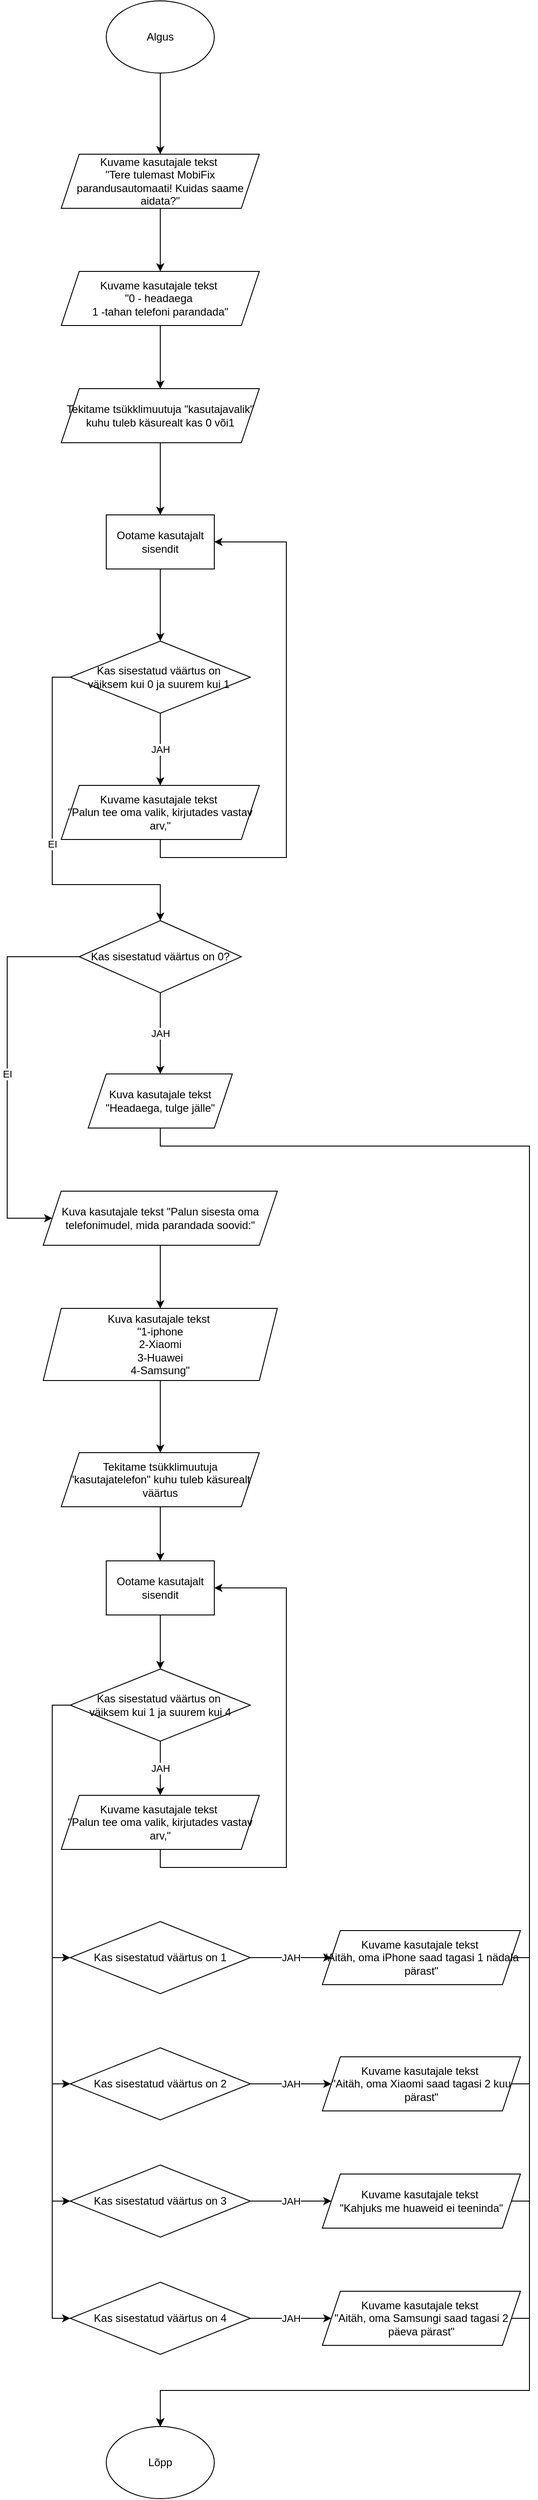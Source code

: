 <mxfile version="28.2.5">
  <diagram name="Leht-1" id="5OV3S7CerOZycXR0E9lL">
    <mxGraphModel dx="1332" dy="902" grid="1" gridSize="10" guides="1" tooltips="1" connect="1" arrows="1" fold="1" page="1" pageScale="1" pageWidth="1100" pageHeight="1700" math="0" shadow="0">
      <root>
        <mxCell id="0" />
        <mxCell id="1" parent="0" />
        <mxCell id="fNvGgida7WoPPl0siBiy-3" value="" style="edgeStyle=orthogonalEdgeStyle;rounded=0;orthogonalLoop=1;jettySize=auto;html=1;" edge="1" parent="1" source="fNvGgida7WoPPl0siBiy-1" target="fNvGgida7WoPPl0siBiy-2">
          <mxGeometry relative="1" as="geometry" />
        </mxCell>
        <mxCell id="fNvGgida7WoPPl0siBiy-1" value="Algus" style="ellipse;whiteSpace=wrap;html=1;" vertex="1" parent="1">
          <mxGeometry x="490" y="220" width="120" height="80" as="geometry" />
        </mxCell>
        <mxCell id="fNvGgida7WoPPl0siBiy-8" value="" style="edgeStyle=orthogonalEdgeStyle;rounded=0;orthogonalLoop=1;jettySize=auto;html=1;" edge="1" parent="1" source="fNvGgida7WoPPl0siBiy-2" target="fNvGgida7WoPPl0siBiy-4">
          <mxGeometry relative="1" as="geometry" />
        </mxCell>
        <mxCell id="fNvGgida7WoPPl0siBiy-2" value="Kuvame kasutajale tekst&amp;nbsp;&lt;div&gt;&quot;Tere tulemast MobiFix parandusautomaati! Kuidas saame aidata?&quot;&lt;/div&gt;" style="shape=parallelogram;perimeter=parallelogramPerimeter;whiteSpace=wrap;html=1;fixedSize=1;" vertex="1" parent="1">
          <mxGeometry x="440" y="390" width="220" height="60" as="geometry" />
        </mxCell>
        <mxCell id="fNvGgida7WoPPl0siBiy-9" value="" style="edgeStyle=orthogonalEdgeStyle;rounded=0;orthogonalLoop=1;jettySize=auto;html=1;" edge="1" parent="1" source="fNvGgida7WoPPl0siBiy-4" target="fNvGgida7WoPPl0siBiy-6">
          <mxGeometry relative="1" as="geometry" />
        </mxCell>
        <mxCell id="fNvGgida7WoPPl0siBiy-4" value="Kuvame kasutajale tekst&amp;nbsp;&lt;div&gt;&quot;0 - headaega&amp;nbsp;&lt;/div&gt;&lt;div&gt;1 -tahan telefoni parandada&quot;&lt;/div&gt;" style="shape=parallelogram;perimeter=parallelogramPerimeter;whiteSpace=wrap;html=1;fixedSize=1;" vertex="1" parent="1">
          <mxGeometry x="440" y="520" width="220" height="60" as="geometry" />
        </mxCell>
        <mxCell id="fNvGgida7WoPPl0siBiy-13" value="" style="edgeStyle=orthogonalEdgeStyle;rounded=0;orthogonalLoop=1;jettySize=auto;html=1;" edge="1" parent="1" source="fNvGgida7WoPPl0siBiy-6" target="fNvGgida7WoPPl0siBiy-12">
          <mxGeometry relative="1" as="geometry" />
        </mxCell>
        <mxCell id="fNvGgida7WoPPl0siBiy-6" value="Tekitame tsükklimuutuja &quot;kasutajavalik&quot; kuhu tuleb käsurealt kas 0 või1" style="shape=parallelogram;perimeter=parallelogramPerimeter;whiteSpace=wrap;html=1;fixedSize=1;" vertex="1" parent="1">
          <mxGeometry x="440" y="650" width="220" height="60" as="geometry" />
        </mxCell>
        <mxCell id="fNvGgida7WoPPl0siBiy-16" value="JAH" style="edgeStyle=orthogonalEdgeStyle;rounded=0;orthogonalLoop=1;jettySize=auto;html=1;" edge="1" parent="1" source="fNvGgida7WoPPl0siBiy-10" target="fNvGgida7WoPPl0siBiy-15">
          <mxGeometry relative="1" as="geometry" />
        </mxCell>
        <mxCell id="fNvGgida7WoPPl0siBiy-19" value="EI" style="edgeStyle=orthogonalEdgeStyle;rounded=0;orthogonalLoop=1;jettySize=auto;html=1;exitX=0;exitY=0.5;exitDx=0;exitDy=0;entryX=0.5;entryY=0;entryDx=0;entryDy=0;" edge="1" parent="1" source="fNvGgida7WoPPl0siBiy-10" target="fNvGgida7WoPPl0siBiy-18">
          <mxGeometry relative="1" as="geometry">
            <Array as="points">
              <mxPoint x="430" y="970" />
              <mxPoint x="430" y="1200" />
              <mxPoint x="550" y="1200" />
            </Array>
          </mxGeometry>
        </mxCell>
        <mxCell id="fNvGgida7WoPPl0siBiy-10" value="Kas sisestatud väärtus on&amp;nbsp;&lt;div&gt;väiksem kui 0 ja suurem kui 1&amp;nbsp;&lt;/div&gt;" style="rhombus;whiteSpace=wrap;html=1;" vertex="1" parent="1">
          <mxGeometry x="450" y="930" width="200" height="80" as="geometry" />
        </mxCell>
        <mxCell id="fNvGgida7WoPPl0siBiy-14" value="" style="edgeStyle=orthogonalEdgeStyle;rounded=0;orthogonalLoop=1;jettySize=auto;html=1;" edge="1" parent="1" source="fNvGgida7WoPPl0siBiy-12" target="fNvGgida7WoPPl0siBiy-10">
          <mxGeometry relative="1" as="geometry" />
        </mxCell>
        <mxCell id="fNvGgida7WoPPl0siBiy-12" value="Ootame kasutajalt sisendit" style="whiteSpace=wrap;html=1;" vertex="1" parent="1">
          <mxGeometry x="490" y="790" width="120" height="60" as="geometry" />
        </mxCell>
        <mxCell id="fNvGgida7WoPPl0siBiy-17" style="edgeStyle=orthogonalEdgeStyle;rounded=0;orthogonalLoop=1;jettySize=auto;html=1;exitX=0.5;exitY=1;exitDx=0;exitDy=0;entryX=1;entryY=0.5;entryDx=0;entryDy=0;" edge="1" parent="1" source="fNvGgida7WoPPl0siBiy-15" target="fNvGgida7WoPPl0siBiy-12">
          <mxGeometry relative="1" as="geometry">
            <Array as="points">
              <mxPoint x="550" y="1170" />
              <mxPoint x="690" y="1170" />
              <mxPoint x="690" y="820" />
            </Array>
          </mxGeometry>
        </mxCell>
        <mxCell id="fNvGgida7WoPPl0siBiy-15" value="Kuvame kasutajale tekst&amp;nbsp;&lt;div&gt;&quot;Palun tee oma valik, kirjutades vastav arv,&quot;&lt;/div&gt;" style="shape=parallelogram;perimeter=parallelogramPerimeter;whiteSpace=wrap;html=1;fixedSize=1;" vertex="1" parent="1">
          <mxGeometry x="440" y="1090" width="220" height="60" as="geometry" />
        </mxCell>
        <mxCell id="fNvGgida7WoPPl0siBiy-21" value="JAH" style="edgeStyle=orthogonalEdgeStyle;rounded=0;orthogonalLoop=1;jettySize=auto;html=1;" edge="1" parent="1" source="fNvGgida7WoPPl0siBiy-18" target="fNvGgida7WoPPl0siBiy-20">
          <mxGeometry relative="1" as="geometry" />
        </mxCell>
        <mxCell id="fNvGgida7WoPPl0siBiy-24" value="EI" style="edgeStyle=orthogonalEdgeStyle;rounded=0;orthogonalLoop=1;jettySize=auto;html=1;exitX=0;exitY=0.5;exitDx=0;exitDy=0;entryX=0;entryY=0.5;entryDx=0;entryDy=0;" edge="1" parent="1" source="fNvGgida7WoPPl0siBiy-18" target="fNvGgida7WoPPl0siBiy-22">
          <mxGeometry relative="1" as="geometry">
            <Array as="points">
              <mxPoint x="380" y="1280" />
              <mxPoint x="380" y="1570" />
            </Array>
          </mxGeometry>
        </mxCell>
        <mxCell id="fNvGgida7WoPPl0siBiy-18" value="Kas sisestatud väärtus on 0?" style="rhombus;whiteSpace=wrap;html=1;" vertex="1" parent="1">
          <mxGeometry x="460" y="1240" width="180" height="80" as="geometry" />
        </mxCell>
        <mxCell id="fNvGgida7WoPPl0siBiy-64" style="edgeStyle=orthogonalEdgeStyle;rounded=0;orthogonalLoop=1;jettySize=auto;html=1;exitX=0.5;exitY=1;exitDx=0;exitDy=0;" edge="1" parent="1" source="fNvGgida7WoPPl0siBiy-20" target="fNvGgida7WoPPl0siBiy-59">
          <mxGeometry relative="1" as="geometry">
            <Array as="points">
              <mxPoint x="550" y="1490" />
              <mxPoint x="960" y="1490" />
              <mxPoint x="960" y="2870" />
              <mxPoint x="550" y="2870" />
            </Array>
          </mxGeometry>
        </mxCell>
        <mxCell id="fNvGgida7WoPPl0siBiy-20" value="Kuva kasutajale tekst &quot;Headaega, tulge jälle&quot;" style="shape=parallelogram;perimeter=parallelogramPerimeter;whiteSpace=wrap;html=1;fixedSize=1;" vertex="1" parent="1">
          <mxGeometry x="470" y="1410" width="160" height="60" as="geometry" />
        </mxCell>
        <mxCell id="fNvGgida7WoPPl0siBiy-26" value="" style="edgeStyle=orthogonalEdgeStyle;rounded=0;orthogonalLoop=1;jettySize=auto;html=1;" edge="1" parent="1" source="fNvGgida7WoPPl0siBiy-22" target="fNvGgida7WoPPl0siBiy-25">
          <mxGeometry relative="1" as="geometry" />
        </mxCell>
        <mxCell id="fNvGgida7WoPPl0siBiy-22" value="Kuva kasutajale tekst&amp;nbsp;&quot;Palun sisesta oma telefonimudel, mida parandada soovid:&quot;" style="shape=parallelogram;perimeter=parallelogramPerimeter;whiteSpace=wrap;html=1;fixedSize=1;" vertex="1" parent="1">
          <mxGeometry x="420" y="1540" width="260" height="60" as="geometry" />
        </mxCell>
        <mxCell id="fNvGgida7WoPPl0siBiy-28" value="" style="edgeStyle=orthogonalEdgeStyle;rounded=0;orthogonalLoop=1;jettySize=auto;html=1;" edge="1" parent="1" source="fNvGgida7WoPPl0siBiy-25" target="fNvGgida7WoPPl0siBiy-27">
          <mxGeometry relative="1" as="geometry" />
        </mxCell>
        <mxCell id="fNvGgida7WoPPl0siBiy-25" value="Kuva kasutajale tekst&amp;nbsp;&lt;div&gt;&quot;1-iphone&lt;div&gt;2-Xiaomi&lt;/div&gt;&lt;div&gt;3-Huawei&lt;/div&gt;&lt;div&gt;4-Samsung&quot;&lt;/div&gt;&lt;/div&gt;" style="shape=parallelogram;perimeter=parallelogramPerimeter;whiteSpace=wrap;html=1;fixedSize=1;" vertex="1" parent="1">
          <mxGeometry x="420" y="1670" width="260" height="80" as="geometry" />
        </mxCell>
        <mxCell id="fNvGgida7WoPPl0siBiy-32" value="" style="edgeStyle=orthogonalEdgeStyle;rounded=0;orthogonalLoop=1;jettySize=auto;html=1;" edge="1" parent="1" source="fNvGgida7WoPPl0siBiy-27" target="fNvGgida7WoPPl0siBiy-29">
          <mxGeometry relative="1" as="geometry" />
        </mxCell>
        <mxCell id="fNvGgida7WoPPl0siBiy-27" value="Tekitame tsükklimuutuja &quot;kasutajatelefon&quot; kuhu tuleb käsurealt väärtus" style="shape=parallelogram;perimeter=parallelogramPerimeter;whiteSpace=wrap;html=1;fixedSize=1;" vertex="1" parent="1">
          <mxGeometry x="440" y="1830" width="220" height="60" as="geometry" />
        </mxCell>
        <mxCell id="fNvGgida7WoPPl0siBiy-33" value="" style="edgeStyle=orthogonalEdgeStyle;rounded=0;orthogonalLoop=1;jettySize=auto;html=1;" edge="1" parent="1" source="fNvGgida7WoPPl0siBiy-29" target="fNvGgida7WoPPl0siBiy-30">
          <mxGeometry relative="1" as="geometry" />
        </mxCell>
        <mxCell id="fNvGgida7WoPPl0siBiy-29" value="Ootame kasutajalt sisendit" style="whiteSpace=wrap;html=1;" vertex="1" parent="1">
          <mxGeometry x="490" y="1950" width="120" height="60" as="geometry" />
        </mxCell>
        <mxCell id="fNvGgida7WoPPl0siBiy-34" value="JAH" style="edgeStyle=orthogonalEdgeStyle;rounded=0;orthogonalLoop=1;jettySize=auto;html=1;" edge="1" parent="1" source="fNvGgida7WoPPl0siBiy-30" target="fNvGgida7WoPPl0siBiy-31">
          <mxGeometry relative="1" as="geometry" />
        </mxCell>
        <mxCell id="fNvGgida7WoPPl0siBiy-55" style="edgeStyle=orthogonalEdgeStyle;rounded=0;orthogonalLoop=1;jettySize=auto;html=1;exitX=0;exitY=0.5;exitDx=0;exitDy=0;entryX=0;entryY=0.5;entryDx=0;entryDy=0;" edge="1" parent="1" source="fNvGgida7WoPPl0siBiy-30" target="fNvGgida7WoPPl0siBiy-37">
          <mxGeometry relative="1" as="geometry" />
        </mxCell>
        <mxCell id="fNvGgida7WoPPl0siBiy-56" style="edgeStyle=orthogonalEdgeStyle;rounded=0;orthogonalLoop=1;jettySize=auto;html=1;exitX=0;exitY=0.5;exitDx=0;exitDy=0;entryX=0;entryY=0.5;entryDx=0;entryDy=0;" edge="1" parent="1" source="fNvGgida7WoPPl0siBiy-30" target="fNvGgida7WoPPl0siBiy-44">
          <mxGeometry relative="1" as="geometry" />
        </mxCell>
        <mxCell id="fNvGgida7WoPPl0siBiy-57" style="edgeStyle=orthogonalEdgeStyle;rounded=0;orthogonalLoop=1;jettySize=auto;html=1;exitX=0;exitY=0.5;exitDx=0;exitDy=0;entryX=0;entryY=0.5;entryDx=0;entryDy=0;" edge="1" parent="1" source="fNvGgida7WoPPl0siBiy-30" target="fNvGgida7WoPPl0siBiy-50">
          <mxGeometry relative="1" as="geometry" />
        </mxCell>
        <mxCell id="fNvGgida7WoPPl0siBiy-58" style="edgeStyle=orthogonalEdgeStyle;rounded=0;orthogonalLoop=1;jettySize=auto;html=1;exitX=0;exitY=0.5;exitDx=0;exitDy=0;entryX=0;entryY=0.5;entryDx=0;entryDy=0;" edge="1" parent="1" source="fNvGgida7WoPPl0siBiy-30" target="fNvGgida7WoPPl0siBiy-53">
          <mxGeometry relative="1" as="geometry" />
        </mxCell>
        <mxCell id="fNvGgida7WoPPl0siBiy-30" value="Kas sisestatud väärtus on&amp;nbsp;&lt;div&gt;väiksem kui 1 ja suurem kui 4&lt;/div&gt;" style="rhombus;whiteSpace=wrap;html=1;" vertex="1" parent="1">
          <mxGeometry x="450" y="2070" width="200" height="80" as="geometry" />
        </mxCell>
        <mxCell id="fNvGgida7WoPPl0siBiy-35" style="edgeStyle=orthogonalEdgeStyle;rounded=0;orthogonalLoop=1;jettySize=auto;html=1;exitX=0.5;exitY=1;exitDx=0;exitDy=0;entryX=1;entryY=0.5;entryDx=0;entryDy=0;" edge="1" parent="1" source="fNvGgida7WoPPl0siBiy-31" target="fNvGgida7WoPPl0siBiy-29">
          <mxGeometry relative="1" as="geometry">
            <Array as="points">
              <mxPoint x="550" y="2290" />
              <mxPoint x="690" y="2290" />
              <mxPoint x="690" y="1980" />
            </Array>
          </mxGeometry>
        </mxCell>
        <mxCell id="fNvGgida7WoPPl0siBiy-31" value="Kuvame kasutajale tekst&amp;nbsp;&lt;div&gt;&quot;Palun tee oma valik, kirjutades vastav arv,&quot;&lt;/div&gt;" style="shape=parallelogram;perimeter=parallelogramPerimeter;whiteSpace=wrap;html=1;fixedSize=1;" vertex="1" parent="1">
          <mxGeometry x="440" y="2210" width="220" height="60" as="geometry" />
        </mxCell>
        <mxCell id="fNvGgida7WoPPl0siBiy-42" value="JAH" style="edgeStyle=orthogonalEdgeStyle;rounded=0;orthogonalLoop=1;jettySize=auto;html=1;" edge="1" parent="1" source="fNvGgida7WoPPl0siBiy-37" target="fNvGgida7WoPPl0siBiy-41">
          <mxGeometry relative="1" as="geometry" />
        </mxCell>
        <mxCell id="fNvGgida7WoPPl0siBiy-37" value="Kas sisestatud väärtus on&lt;span style=&quot;background-color: transparent; color: light-dark(rgb(0, 0, 0), rgb(255, 255, 255));&quot;&gt;&amp;nbsp;1&lt;/span&gt;" style="rhombus;whiteSpace=wrap;html=1;" vertex="1" parent="1">
          <mxGeometry x="450" y="2350" width="200" height="80" as="geometry" />
        </mxCell>
        <mxCell id="fNvGgida7WoPPl0siBiy-63" style="edgeStyle=orthogonalEdgeStyle;rounded=0;orthogonalLoop=1;jettySize=auto;html=1;exitX=1;exitY=0.5;exitDx=0;exitDy=0;entryX=0.5;entryY=0;entryDx=0;entryDy=0;" edge="1" parent="1" source="fNvGgida7WoPPl0siBiy-41" target="fNvGgida7WoPPl0siBiy-59">
          <mxGeometry relative="1" as="geometry">
            <Array as="points">
              <mxPoint x="960" y="2390" />
              <mxPoint x="960" y="2870" />
              <mxPoint x="550" y="2870" />
            </Array>
          </mxGeometry>
        </mxCell>
        <mxCell id="fNvGgida7WoPPl0siBiy-41" value="Kuvame kasutajale tekst&amp;nbsp;&lt;div&gt;&quot;Aitäh, oma iPhone saad tagasi 1 nädala pärast&quot;&lt;/div&gt;" style="shape=parallelogram;perimeter=parallelogramPerimeter;whiteSpace=wrap;html=1;fixedSize=1;" vertex="1" parent="1">
          <mxGeometry x="730" y="2360" width="220" height="60" as="geometry" />
        </mxCell>
        <mxCell id="fNvGgida7WoPPl0siBiy-43" value="JAH" style="edgeStyle=orthogonalEdgeStyle;rounded=0;orthogonalLoop=1;jettySize=auto;html=1;" edge="1" parent="1" source="fNvGgida7WoPPl0siBiy-44" target="fNvGgida7WoPPl0siBiy-45">
          <mxGeometry relative="1" as="geometry" />
        </mxCell>
        <mxCell id="fNvGgida7WoPPl0siBiy-44" value="Kas sisestatud väärtus on&lt;span style=&quot;background-color: transparent; color: light-dark(rgb(0, 0, 0), rgb(255, 255, 255));&quot;&gt;&amp;nbsp;2&lt;/span&gt;" style="rhombus;whiteSpace=wrap;html=1;" vertex="1" parent="1">
          <mxGeometry x="450" y="2490" width="200" height="80" as="geometry" />
        </mxCell>
        <mxCell id="fNvGgida7WoPPl0siBiy-62" style="edgeStyle=orthogonalEdgeStyle;rounded=0;orthogonalLoop=1;jettySize=auto;html=1;exitX=1;exitY=0.5;exitDx=0;exitDy=0;entryX=0.5;entryY=0;entryDx=0;entryDy=0;" edge="1" parent="1" source="fNvGgida7WoPPl0siBiy-45" target="fNvGgida7WoPPl0siBiy-59">
          <mxGeometry relative="1" as="geometry">
            <Array as="points">
              <mxPoint x="960" y="2530" />
              <mxPoint x="960" y="2870" />
              <mxPoint x="550" y="2870" />
            </Array>
          </mxGeometry>
        </mxCell>
        <mxCell id="fNvGgida7WoPPl0siBiy-45" value="Kuvame kasutajale tekst&amp;nbsp;&lt;div&gt;&quot;Aitäh, oma Xiaomi saad tagasi 2 kuu pärast&quot;&lt;/div&gt;" style="shape=parallelogram;perimeter=parallelogramPerimeter;whiteSpace=wrap;html=1;fixedSize=1;" vertex="1" parent="1">
          <mxGeometry x="730" y="2500" width="220" height="60" as="geometry" />
        </mxCell>
        <mxCell id="fNvGgida7WoPPl0siBiy-49" value="JAH" style="edgeStyle=orthogonalEdgeStyle;rounded=0;orthogonalLoop=1;jettySize=auto;html=1;" edge="1" parent="1" source="fNvGgida7WoPPl0siBiy-50" target="fNvGgida7WoPPl0siBiy-51">
          <mxGeometry relative="1" as="geometry" />
        </mxCell>
        <mxCell id="fNvGgida7WoPPl0siBiy-50" value="Kas sisestatud väärtus on&lt;span style=&quot;background-color: transparent; color: light-dark(rgb(0, 0, 0), rgb(255, 255, 255));&quot;&gt;&amp;nbsp;3&lt;/span&gt;" style="rhombus;whiteSpace=wrap;html=1;" vertex="1" parent="1">
          <mxGeometry x="450" y="2620" width="200" height="80" as="geometry" />
        </mxCell>
        <mxCell id="fNvGgida7WoPPl0siBiy-61" style="edgeStyle=orthogonalEdgeStyle;rounded=0;orthogonalLoop=1;jettySize=auto;html=1;exitX=1;exitY=0.5;exitDx=0;exitDy=0;entryX=0.5;entryY=0;entryDx=0;entryDy=0;" edge="1" parent="1" source="fNvGgida7WoPPl0siBiy-51" target="fNvGgida7WoPPl0siBiy-59">
          <mxGeometry relative="1" as="geometry">
            <Array as="points">
              <mxPoint x="960" y="2660" />
              <mxPoint x="960" y="2870" />
              <mxPoint x="550" y="2870" />
            </Array>
          </mxGeometry>
        </mxCell>
        <mxCell id="fNvGgida7WoPPl0siBiy-51" value="Kuvame kasutajale tekst&amp;nbsp;&lt;div&gt;&quot;Kahjuks me huaweid ei teeninda&quot;&lt;/div&gt;" style="shape=parallelogram;perimeter=parallelogramPerimeter;whiteSpace=wrap;html=1;fixedSize=1;" vertex="1" parent="1">
          <mxGeometry x="730" y="2630" width="220" height="60" as="geometry" />
        </mxCell>
        <mxCell id="fNvGgida7WoPPl0siBiy-52" value="JAH" style="edgeStyle=orthogonalEdgeStyle;rounded=0;orthogonalLoop=1;jettySize=auto;html=1;" edge="1" parent="1" source="fNvGgida7WoPPl0siBiy-53" target="fNvGgida7WoPPl0siBiy-54">
          <mxGeometry relative="1" as="geometry" />
        </mxCell>
        <mxCell id="fNvGgida7WoPPl0siBiy-53" value="Kas sisestatud väärtus on&lt;span style=&quot;background-color: transparent; color: light-dark(rgb(0, 0, 0), rgb(255, 255, 255));&quot;&gt;&amp;nbsp;4&lt;/span&gt;" style="rhombus;whiteSpace=wrap;html=1;" vertex="1" parent="1">
          <mxGeometry x="450" y="2750" width="200" height="80" as="geometry" />
        </mxCell>
        <mxCell id="fNvGgida7WoPPl0siBiy-60" style="edgeStyle=orthogonalEdgeStyle;rounded=0;orthogonalLoop=1;jettySize=auto;html=1;exitX=1;exitY=0.5;exitDx=0;exitDy=0;" edge="1" parent="1" source="fNvGgida7WoPPl0siBiy-54" target="fNvGgida7WoPPl0siBiy-59">
          <mxGeometry relative="1" as="geometry">
            <Array as="points">
              <mxPoint x="960" y="2790" />
              <mxPoint x="960" y="2870" />
              <mxPoint x="550" y="2870" />
            </Array>
          </mxGeometry>
        </mxCell>
        <mxCell id="fNvGgida7WoPPl0siBiy-54" value="Kuvame kasutajale tekst&amp;nbsp;&lt;div&gt;&quot;Aitäh, oma Samsungi saad tagasi 2 päeva pärast&quot;&lt;/div&gt;" style="shape=parallelogram;perimeter=parallelogramPerimeter;whiteSpace=wrap;html=1;fixedSize=1;" vertex="1" parent="1">
          <mxGeometry x="730" y="2760" width="220" height="60" as="geometry" />
        </mxCell>
        <mxCell id="fNvGgida7WoPPl0siBiy-59" value="Lõpp" style="ellipse;whiteSpace=wrap;html=1;" vertex="1" parent="1">
          <mxGeometry x="490" y="2910" width="120" height="80" as="geometry" />
        </mxCell>
      </root>
    </mxGraphModel>
  </diagram>
</mxfile>
